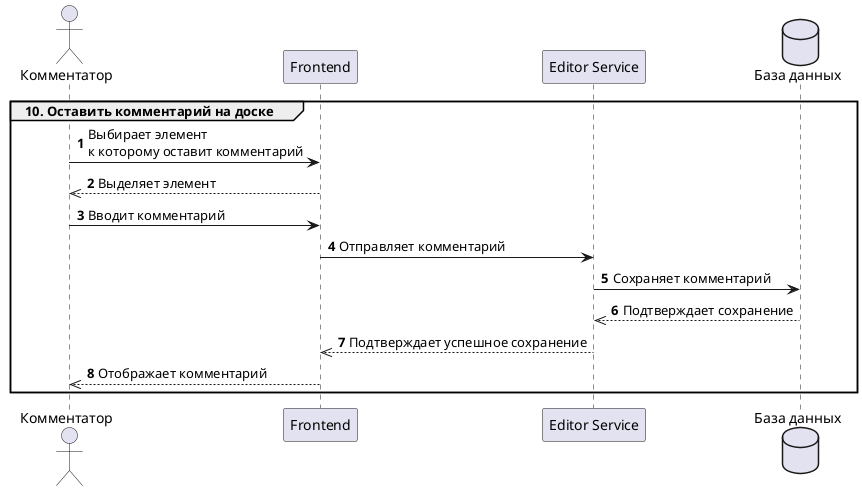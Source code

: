 @startuml comment
autonumber
actor "Комментатор" as c
participant "Frontend" as f
participant "Editor Service" as s
database "База данных" as db

group 10. Оставить комментарий на доске
c -> f : Выбирает элемент\nк которому оставит комментарий
f -->> c : Выделяет элемент
c -> f : Вводит комментарий
f -> s : Отправляет комментарий
s -> db : Сохраняет комментарий
db -->> s : Подтверждает сохранение
s -->> f : Подтверждает успешное сохранение
f -->> c : Отображает комментарий
end
@enduml